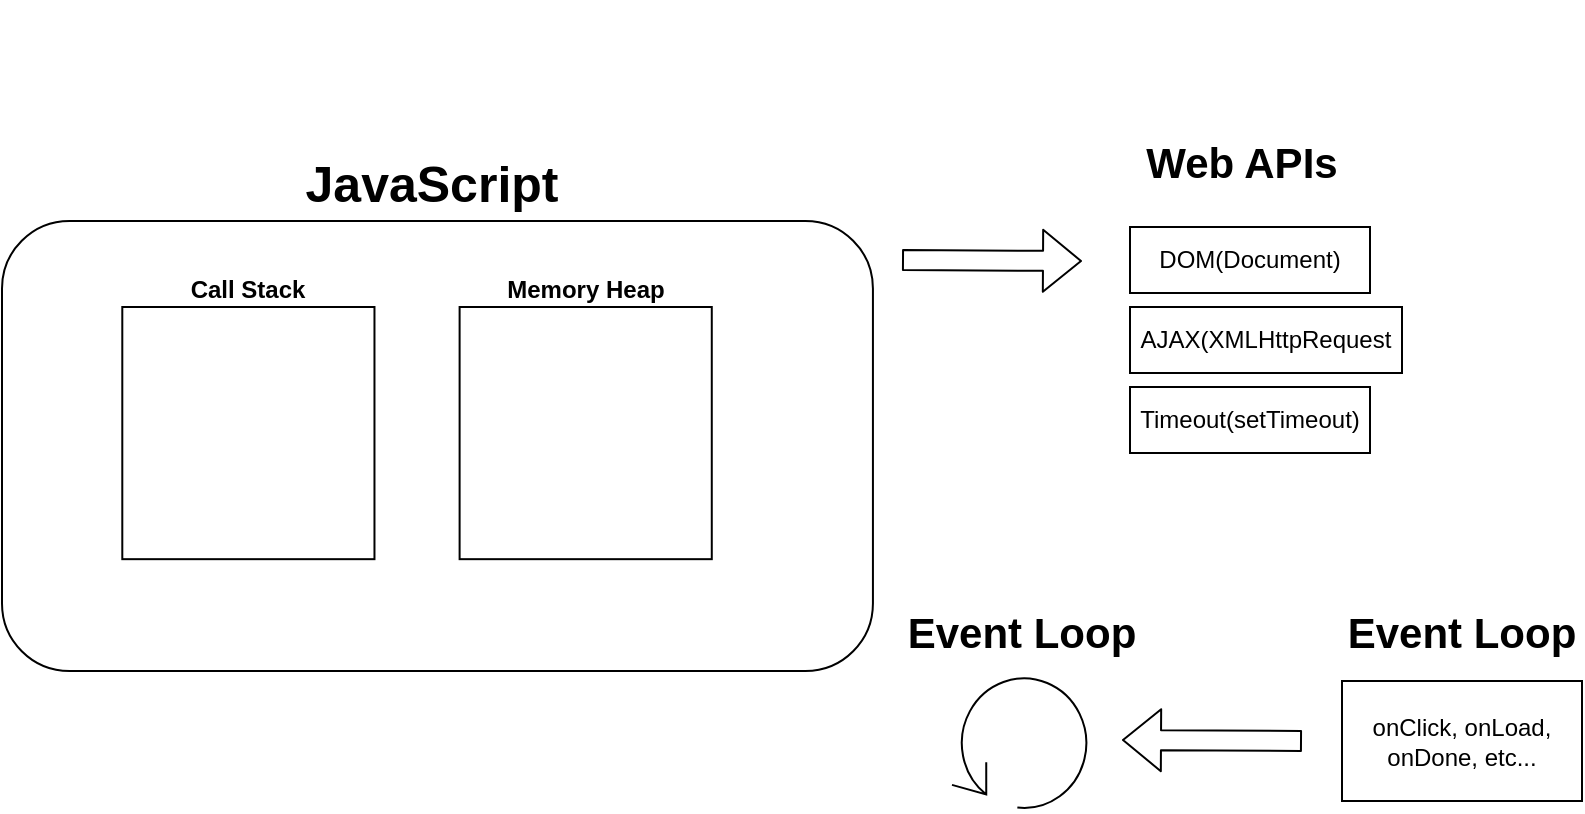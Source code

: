 <mxfile version="10.6.1" type="github"><diagram id="vKTS9zn8q_Wv_xbZXlie" name="페이지-1"><mxGraphModel dx="1188" dy="692" grid="1" gridSize="10" guides="1" tooltips="1" connect="1" arrows="1" fold="1" page="1" pageScale="1" pageWidth="827" pageHeight="1169" math="0" shadow="0"><root><mxCell id="0"/><mxCell id="1" parent="0"/><mxCell id="PC7BRE7hlLTH_TVBnGsf-8" value="" style="group" vertex="1" connectable="0" parent="1"><mxGeometry x="18" y="160.5" width="440" height="335" as="geometry"/></mxCell><mxCell id="PC7BRE7hlLTH_TVBnGsf-7" value="&lt;b&gt;&lt;font style=&quot;font-size: 25px&quot;&gt;JavaScript&lt;/font&gt;&lt;/b&gt;" style="text;html=1;strokeColor=none;fillColor=none;align=center;verticalAlign=middle;whiteSpace=wrap;rounded=0;" vertex="1" parent="PC7BRE7hlLTH_TVBnGsf-8"><mxGeometry x="105.217" y="50" width="220" height="80" as="geometry"/></mxCell><mxCell id="PC7BRE7hlLTH_TVBnGsf-6" value="" style="rounded=1;whiteSpace=wrap;html=1;" vertex="1" parent="PC7BRE7hlLTH_TVBnGsf-8"><mxGeometry y="110" width="435.464" height="225" as="geometry"/></mxCell><mxCell id="PC7BRE7hlLTH_TVBnGsf-4" value="&lt;b&gt;Call Stack&lt;br&gt;&lt;/b&gt;" style="whiteSpace=wrap;html=1;aspect=fixed;labelPosition=center;verticalLabelPosition=top;align=center;verticalAlign=bottom;" vertex="1" parent="PC7BRE7hlLTH_TVBnGsf-8"><mxGeometry x="60.15" y="153" width="126.087" height="126.087" as="geometry"/></mxCell><mxCell id="PC7BRE7hlLTH_TVBnGsf-3" value="&lt;b&gt;Memory Heap&lt;br&gt;&lt;/b&gt;" style="whiteSpace=wrap;html=1;aspect=fixed;labelPosition=center;verticalLabelPosition=top;align=center;verticalAlign=bottom;" vertex="1" parent="PC7BRE7hlLTH_TVBnGsf-8"><mxGeometry x="228.803" y="153" width="126.087" height="126.087" as="geometry"/></mxCell><mxCell id="PC7BRE7hlLTH_TVBnGsf-11" value="" style="shape=flexArrow;endArrow=classic;html=1;" edge="1" parent="1"><mxGeometry width="50" height="50" relative="1" as="geometry"><mxPoint x="468" y="290" as="sourcePoint"/><mxPoint x="558" y="290.5" as="targetPoint"/></mxGeometry></mxCell><mxCell id="PC7BRE7hlLTH_TVBnGsf-12" value="&lt;b&gt;&lt;font style=&quot;font-size: 21px&quot;&gt;Web APIs&lt;/font&gt;&lt;/b&gt;" style="text;html=1;strokeColor=none;fillColor=none;align=center;verticalAlign=middle;whiteSpace=wrap;rounded=0;" vertex="1" parent="1"><mxGeometry x="588" y="230.5" width="100" height="20" as="geometry"/></mxCell><mxCell id="PC7BRE7hlLTH_TVBnGsf-14" value="DOM(Document)" style="rounded=0;whiteSpace=wrap;html=1;" vertex="1" parent="1"><mxGeometry x="582" y="273.5" width="120" height="33" as="geometry"/></mxCell><mxCell id="PC7BRE7hlLTH_TVBnGsf-15" value="AJAX(XMLHttpRequest" style="rounded=0;whiteSpace=wrap;html=1;" vertex="1" parent="1"><mxGeometry x="582" y="313.5" width="136" height="33" as="geometry"/></mxCell><mxCell id="PC7BRE7hlLTH_TVBnGsf-16" value="Timeout(setTimeout)" style="rounded=0;whiteSpace=wrap;html=1;" vertex="1" parent="1"><mxGeometry x="582" y="353.5" width="120" height="33" as="geometry"/></mxCell><mxCell id="PC7BRE7hlLTH_TVBnGsf-17" value="&lt;b&gt;&lt;font style=&quot;font-size: 21px&quot;&gt;Event Loop&lt;/font&gt;&lt;/b&gt;" style="text;html=1;strokeColor=none;fillColor=none;align=center;verticalAlign=middle;whiteSpace=wrap;rounded=0;" vertex="1" parent="1"><mxGeometry x="468" y="450.5" width="120" height="50" as="geometry"/></mxCell><mxCell id="PC7BRE7hlLTH_TVBnGsf-25" value="" style="shape=mxgraph.bpmn.loop;html=1;outlineConnect=0;" vertex="1" parent="1"><mxGeometry x="493" y="495.5" width="70" height="70" as="geometry"/></mxCell><mxCell id="PC7BRE7hlLTH_TVBnGsf-26" value="" style="shape=flexArrow;endArrow=classic;html=1;" edge="1" parent="1"><mxGeometry width="50" height="50" relative="1" as="geometry"><mxPoint x="668" y="530.5" as="sourcePoint"/><mxPoint x="578" y="530" as="targetPoint"/></mxGeometry></mxCell><mxCell id="PC7BRE7hlLTH_TVBnGsf-27" value="&lt;b&gt;&lt;font style=&quot;font-size: 21px&quot;&gt;Event Loop&lt;/font&gt;&lt;/b&gt;" style="text;html=1;strokeColor=none;fillColor=none;align=center;verticalAlign=middle;whiteSpace=wrap;rounded=0;" vertex="1" parent="1"><mxGeometry x="688" y="450.5" width="120" height="50" as="geometry"/></mxCell><mxCell id="PC7BRE7hlLTH_TVBnGsf-28" value="onClick, onLoad, onDone, etc..." style="rounded=0;whiteSpace=wrap;html=1;" vertex="1" parent="1"><mxGeometry x="688" y="500.5" width="120" height="60" as="geometry"/></mxCell></root></mxGraphModel></diagram></mxfile>
